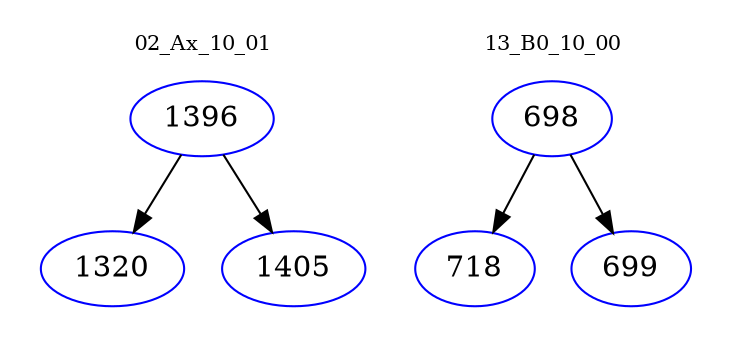 digraph{
subgraph cluster_0 {
color = white
label = "02_Ax_10_01";
fontsize=10;
T0_1396 [label="1396", color="blue"]
T0_1396 -> T0_1320 [color="black"]
T0_1320 [label="1320", color="blue"]
T0_1396 -> T0_1405 [color="black"]
T0_1405 [label="1405", color="blue"]
}
subgraph cluster_1 {
color = white
label = "13_B0_10_00";
fontsize=10;
T1_698 [label="698", color="blue"]
T1_698 -> T1_718 [color="black"]
T1_718 [label="718", color="blue"]
T1_698 -> T1_699 [color="black"]
T1_699 [label="699", color="blue"]
}
}
